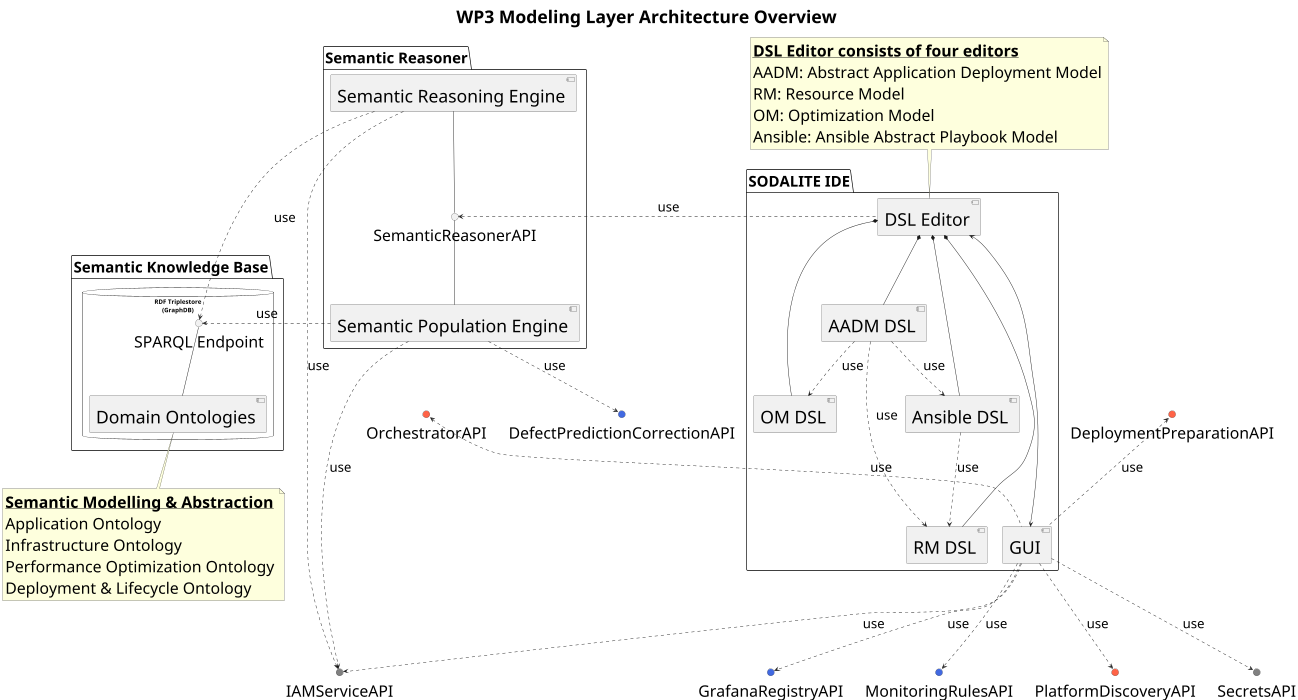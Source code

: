 @startuml
title WP3 Modeling Layer Architecture Overview
skinparam componentFontSize 40
skinparam componentArrowFontSize 30
skinparam packageFontSize 34
skinparam interfaceFontSize 36
skinparam titleFontSize 40
skinparam NoteFontSize 36

interface "IAMServiceAPI" as AAUAPI #808080
interface "SecretsAPI" as SecretsAPI #808080
interface "DeploymentPreparationAPI" as deploymentPreparationAPI #FF6347
interface "DefectPredictionCorrectionAPI" as correctionAPI #4169E1
interface "GrafanaRegistryAPI" as GrafanaRegistryAPI #4169E1
interface "MonitoringRulesAPI" as monitoringRulesAPI #4169E1
interface "OrchestratorAPI" as orchestratorAPI #FF6347
interface "PlatformDiscoveryAPI" as PDS #FF6347

package "SODALITE IDE" as IDE {
    component [DSL Editor] as ideDSLeditor
    component [AADM DSL] as AADM
    component [RM DSL] as RM
    component [OM DSL] as OM
    component [Ansible DSL] as Ansible

    ideDSLeditor *-- AADM
    ideDSLeditor *-- RM
    ideDSLeditor *-- OM
    ideDSLeditor *-- Ansible
    AADM ..> Ansible: use
    AADM ..> RM: use
    AADM ..> OM: use
    Ansible ..> RM :use
    component [GUI] as ideGUI
}

note top of ideDSLeditor
   __**DSL Editor consists of four editors**__ 
   AADM: Abstract Application Deployment Model
   RM: Resource Model
   OM: Optimization Model
   Ansible: Ansible Abstract Playbook Model
end note


package "Semantic Reasoner" as res {
    interface "SemanticReasonerAPI" as resAPI
    component [Semantic Population Engine] as resPopulationEngine
    component [Semantic Reasoning Engine] as resReasoningEngine
}

package "Semantic Knowledge Base" as repo {
    database "RDF Triplestore\n(GraphDB)" as triplestore {
        interface "SPARQL Endpoint" as repoEndpoint
        scale 700 height
        component [Domain Ontologies] as repoOntologies
    }
}

note bottom of repoOntologies
   __**Semantic Modelling & Abstraction**__ 
   Application Ontology
   Infrastructure Ontology
   Performance Optimization Ontology
   Deployment & Lifecycle Ontology
end note

ideGUI ..> PDS : use
resAPI -down- resPopulationEngine
resAPI -up- resReasoningEngine
ideDSLeditor .left.> resAPI: use
ideDSLeditor <-down---> ideGUI 
repoOntologies -up- repoEndpoint
resPopulationEngine ..right...> repoEndpoint: use
resReasoningEngine ..right....> repoEndpoint: use
resReasoningEngine ..> AAUAPI: use
resPopulationEngine ..> correctionAPI: use
resPopulationEngine ..> AAUAPI: use
ideGUI .up.> deploymentPreparationAPI : use
ideGUI ..> GrafanaRegistryAPI : use
ideGUI ..> monitoringRulesAPI : use
ideGUI ..> SecretsAPI : use
ideGUI .up.> orchestratorAPI : use
ideGUI ..> AAUAPI: use
@enduml